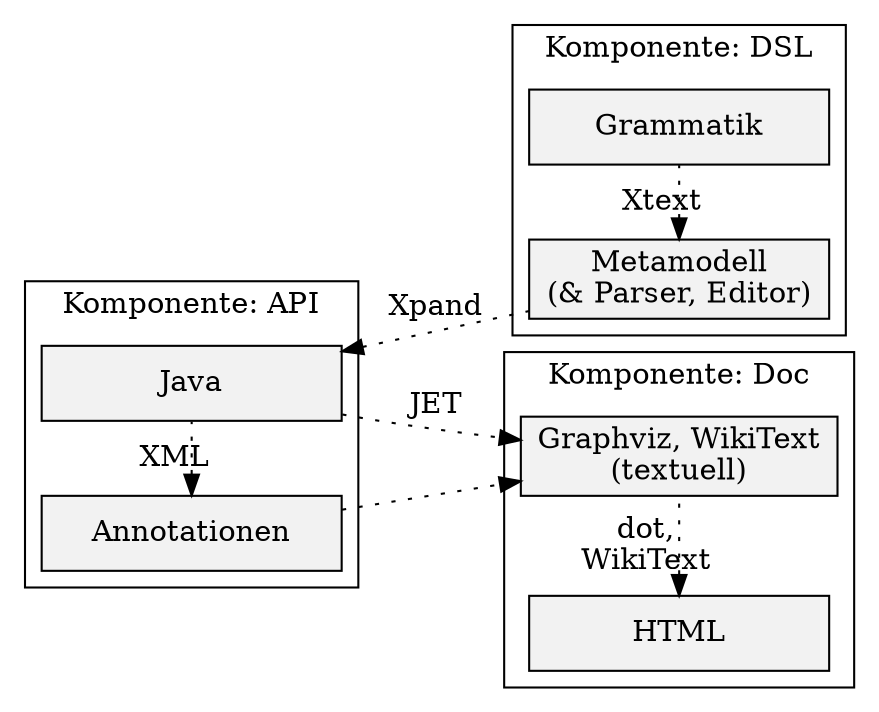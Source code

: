 digraph zu {
node[shape=box width=2 style=filled fillcolor=gray95]
edge[style=dotted]
Grammatik
DSL[label="Metamodell\n(& Parser, Editor)"]
Java
DotLaTeX[label="Graphviz, WikiText\n(textuell)"]
Annotationen
rankdir=LR
subgraph cluster_0{
    label="Komponente: DSL" //\nBenötigt: Xtext, Xpand
    DSL->Grammatik[dir=back  label=" Xtext" constraint=false ]
}

subgraph cluster_1{
    label="Komponente: API" //\nBenötigt: Java, JET, XML
    Java->DSL[dir=back label=" Xpand" ]
    Annotationen->Java[dir=back  label=" XML" constraint=false ]
}

subgraph cluster_2{
    label="Komponente: Doc" //\nBenötigt: Graphviz, \nWikiText, HTML
    Java -> DotLaTeX [label=" JET"]
    //DSL -> DotLaTeX [label=" Xpand"]
    Annotationen -> DotLaTeX [label="" constraint=false ]
    HTML->DotLaTeX [dir=back label=" dot,\n WikiText" constraint=false]
}

}